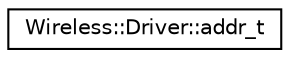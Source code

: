 digraph "Graphical Class Hierarchy"
{
  edge [fontname="Helvetica",fontsize="10",labelfontname="Helvetica",labelfontsize="10"];
  node [fontname="Helvetica",fontsize="10",shape=record];
  rankdir="LR";
  Node1 [label="Wireless::Driver::addr_t",height=0.2,width=0.4,color="black", fillcolor="white", style="filled",URL="$d9/da2/structWireless_1_1Driver_1_1addr__t.html"];
}
